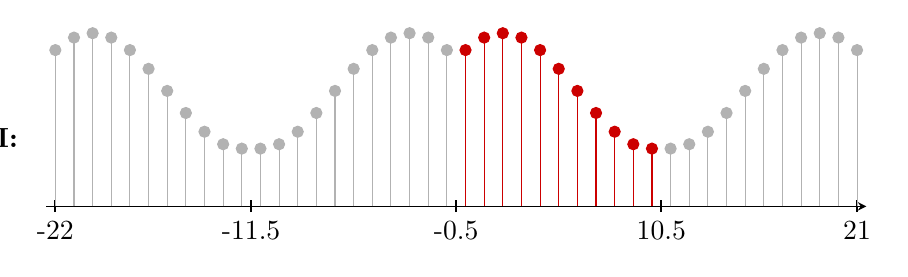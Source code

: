 \begin{tikzpicture}
  \begin{axis}[
    width=12cm, height=4cm,
    axis x line=middle,
    axis y line=none,
    xmin=-22.5, xmax=21.5,
    ymin=0,
    xtick={-22,-11.5, -0.5, 10.5,21},
    xticklabels={-22,-11.5, -0.5, 10.5,21},             
    ytick=\empty,
    tick style={black!50},
    major x tick style={black, thick},
    minor x tick style={black!20},
    minor x tick num=1,
  ]
    % function used for the points: 3+1.5*cos(pi/8*(x-2))
    % red points
    \addplot+[ycomb, mark=*,
              draw=red!80!black,
              mark options={fill=red!80!black},
              every ycomb/.style={thin,red!80!black},
              every mark/.append style={draw=red!80!black}]
      coordinates {
        (0,4.061) (1,4.386) (2,4.5)   (3,4.386) (4,4.061)
        (5,3.574) (6,3)     (7,2.426) (8,1.939) (9,1.614)
        (10,1.5)
      };
    
    % gray points
    \addplot+[ycomb, mark=*,
              draw=gray!60,
              mark options={fill=gray!60},
              every ycomb/.style={ultra thin,gray!60},
              every mark/.append style={draw=gray!60}]
      coordinates {
        (11, 1.5)  (12,1.614) (13,1.939) (14,2.426)
        (15,3)     (16,3.574) (17,4.061) (18,4.386)
        (19,4.5)   (20,4.386) (21, 4.061)
        (-1,4.061) (-2,4.386) (-3,4.5)   (-4,4.386) (-5,4.061)
        (-6,3.574) (-7,3)     (-8,2.426) (-9,1.939) (-10,1.614)
        (-11,1.5)
        (-12, 1.5)  (-13,1.614) (-14,1.939) (-15,2.426)
        (-16,3)     (-17,3.574) (-18,4.061) (-19,4.386)
        (-20,4.5)   (-21,4.386) (-22, 4.061)
      };
    

  \end{axis}
  \node[anchor=east, xshift=0mm, overlay, font=\bfseries]
        at (current bounding box.west) {DCT-II:};
\end{tikzpicture}